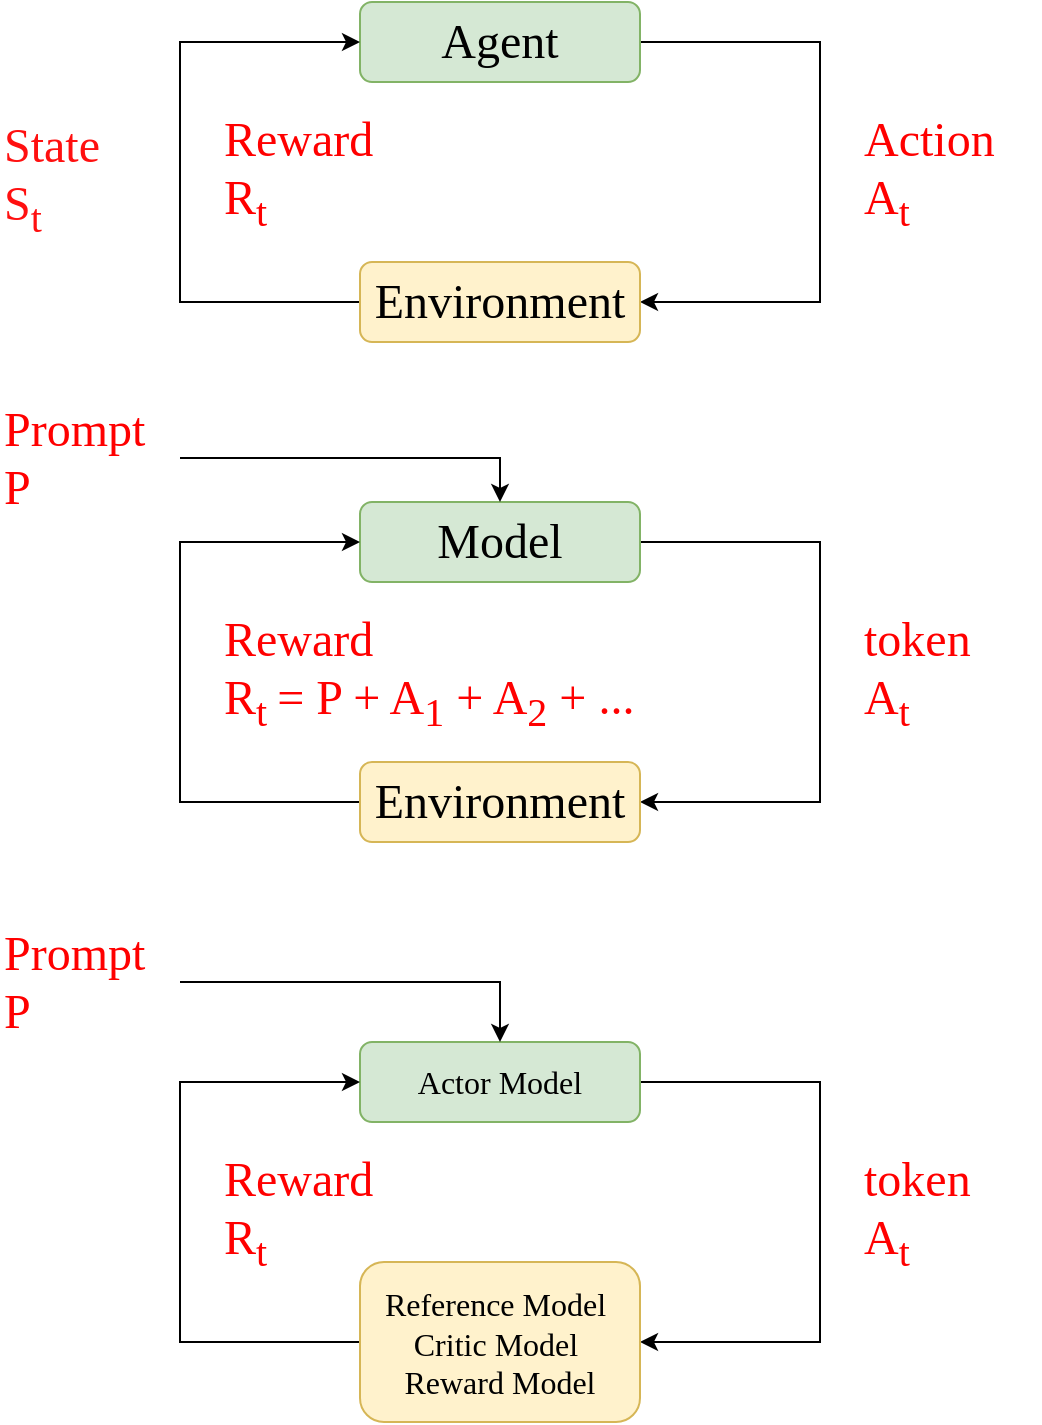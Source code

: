 <mxfile version="26.1.1">
  <diagram name="第 1 页" id="-rUXXW9XF5djDwQ3XCN8">
    <mxGraphModel dx="946" dy="567" grid="1" gridSize="10" guides="1" tooltips="1" connect="1" arrows="1" fold="1" page="1" pageScale="1" pageWidth="470" pageHeight="615" math="0" shadow="0">
      <root>
        <mxCell id="0" />
        <mxCell id="1" parent="0" />
        <mxCell id="0-E5PwIrOtXZtg4aEPQQ-5" style="edgeStyle=orthogonalEdgeStyle;rounded=0;orthogonalLoop=1;jettySize=auto;html=1;exitX=1;exitY=0.5;exitDx=0;exitDy=0;entryX=1;entryY=0.5;entryDx=0;entryDy=0;" edge="1" parent="1" source="0-E5PwIrOtXZtg4aEPQQ-1" target="0-E5PwIrOtXZtg4aEPQQ-2">
          <mxGeometry relative="1" as="geometry">
            <Array as="points">
              <mxPoint x="630" y="100" />
              <mxPoint x="630" y="230" />
            </Array>
          </mxGeometry>
        </mxCell>
        <mxCell id="0-E5PwIrOtXZtg4aEPQQ-1" value="&lt;font style=&quot;font-size: 24px;&quot; face=&quot;Times New Roman&quot;&gt;Agent&lt;/font&gt;" style="rounded=1;whiteSpace=wrap;html=1;fillColor=#d5e8d4;strokeColor=#82b366;" vertex="1" parent="1">
          <mxGeometry x="400" y="80" width="140" height="40" as="geometry" />
        </mxCell>
        <mxCell id="0-E5PwIrOtXZtg4aEPQQ-4" style="edgeStyle=orthogonalEdgeStyle;rounded=0;orthogonalLoop=1;jettySize=auto;html=1;exitX=0;exitY=0.5;exitDx=0;exitDy=0;entryX=0;entryY=0.5;entryDx=0;entryDy=0;" edge="1" parent="1" source="0-E5PwIrOtXZtg4aEPQQ-2" target="0-E5PwIrOtXZtg4aEPQQ-1">
          <mxGeometry relative="1" as="geometry">
            <Array as="points">
              <mxPoint x="310" y="230" />
              <mxPoint x="310" y="100" />
            </Array>
          </mxGeometry>
        </mxCell>
        <mxCell id="0-E5PwIrOtXZtg4aEPQQ-2" value="&lt;font style=&quot;font-size: 24px;&quot; face=&quot;Times New Roman&quot;&gt;Environment&lt;/font&gt;" style="rounded=1;whiteSpace=wrap;html=1;fillColor=#fff2cc;strokeColor=#d6b656;" vertex="1" parent="1">
          <mxGeometry x="400" y="210" width="140" height="40" as="geometry" />
        </mxCell>
        <mxCell id="0-E5PwIrOtXZtg4aEPQQ-7" value="&lt;font style=&quot;font-size: 24px;&quot; face=&quot;Times New Roman&quot;&gt;Action&lt;/font&gt;&lt;div&gt;&lt;font style=&quot;font-size: 24px;&quot; face=&quot;Times New Roman&quot;&gt;A&lt;sub&gt;t&lt;/sub&gt;&lt;/font&gt;&lt;/div&gt;" style="text;html=1;align=left;verticalAlign=middle;whiteSpace=wrap;rounded=0;fontColor=light-dark(#ff0000, #ededed);" vertex="1" parent="1">
          <mxGeometry x="650" y="120" width="90" height="90" as="geometry" />
        </mxCell>
        <mxCell id="0-E5PwIrOtXZtg4aEPQQ-9" value="&lt;font style=&quot;font-size: 24px;&quot; face=&quot;Times New Roman&quot;&gt;Reward&lt;/font&gt;&lt;div&gt;&lt;font style=&quot;font-size: 24px;&quot; face=&quot;Times New Roman&quot;&gt;R&lt;sub&gt;t&lt;/sub&gt;&lt;/font&gt;&lt;/div&gt;" style="text;html=1;align=left;verticalAlign=middle;whiteSpace=wrap;rounded=0;fontColor=light-dark(#ff0000, #ededed);" vertex="1" parent="1">
          <mxGeometry x="330" y="122.5" width="90" height="85" as="geometry" />
        </mxCell>
        <mxCell id="0-E5PwIrOtXZtg4aEPQQ-10" value="&lt;font face=&quot;Times New Roman&quot;&gt;&lt;span style=&quot;font-size: 24px;&quot;&gt;State&lt;/span&gt;&lt;/font&gt;&lt;div&gt;&lt;font face=&quot;Times New Roman&quot;&gt;&lt;span style=&quot;font-size: 24px;&quot;&gt;S&lt;sub&gt;t&lt;/sub&gt;&lt;/span&gt;&lt;/font&gt;&lt;/div&gt;" style="text;html=1;align=left;verticalAlign=middle;whiteSpace=wrap;rounded=0;fontColor=#FF1010;" vertex="1" parent="1">
          <mxGeometry x="220" y="122.5" width="90" height="90" as="geometry" />
        </mxCell>
        <mxCell id="0-E5PwIrOtXZtg4aEPQQ-11" style="edgeStyle=orthogonalEdgeStyle;rounded=0;orthogonalLoop=1;jettySize=auto;html=1;exitX=1;exitY=0.5;exitDx=0;exitDy=0;entryX=1;entryY=0.5;entryDx=0;entryDy=0;" edge="1" parent="1" source="0-E5PwIrOtXZtg4aEPQQ-12" target="0-E5PwIrOtXZtg4aEPQQ-14">
          <mxGeometry relative="1" as="geometry">
            <Array as="points">
              <mxPoint x="630" y="350" />
              <mxPoint x="630" y="480" />
            </Array>
          </mxGeometry>
        </mxCell>
        <mxCell id="0-E5PwIrOtXZtg4aEPQQ-12" value="&lt;font style=&quot;font-size: 24px;&quot; face=&quot;Times New Roman&quot;&gt;Model&lt;/font&gt;" style="rounded=1;whiteSpace=wrap;html=1;fillColor=#d5e8d4;strokeColor=#82b366;" vertex="1" parent="1">
          <mxGeometry x="400" y="330" width="140" height="40" as="geometry" />
        </mxCell>
        <mxCell id="0-E5PwIrOtXZtg4aEPQQ-13" style="edgeStyle=orthogonalEdgeStyle;rounded=0;orthogonalLoop=1;jettySize=auto;html=1;exitX=0;exitY=0.5;exitDx=0;exitDy=0;entryX=0;entryY=0.5;entryDx=0;entryDy=0;" edge="1" parent="1" source="0-E5PwIrOtXZtg4aEPQQ-14" target="0-E5PwIrOtXZtg4aEPQQ-12">
          <mxGeometry relative="1" as="geometry">
            <Array as="points">
              <mxPoint x="310" y="480" />
              <mxPoint x="310" y="350" />
            </Array>
          </mxGeometry>
        </mxCell>
        <mxCell id="0-E5PwIrOtXZtg4aEPQQ-14" value="&lt;font style=&quot;font-size: 24px;&quot; face=&quot;Times New Roman&quot;&gt;Environment&lt;/font&gt;" style="rounded=1;whiteSpace=wrap;html=1;fillColor=#fff2cc;strokeColor=#d6b656;" vertex="1" parent="1">
          <mxGeometry x="400" y="460" width="140" height="40" as="geometry" />
        </mxCell>
        <mxCell id="0-E5PwIrOtXZtg4aEPQQ-15" value="&lt;font face=&quot;Times New Roman&quot; style=&quot;font-size: 24px; color: light-dark(rgb(255, 0, 0), rgb(237, 237, 237));&quot;&gt;token&lt;/font&gt;&lt;div&gt;&lt;font face=&quot;Times New Roman&quot; style=&quot;font-size: 24px; color: light-dark(rgb(255, 0, 0), rgb(237, 237, 237));&quot;&gt;A&lt;sub&gt;t&lt;/sub&gt;&lt;/font&gt;&lt;/div&gt;" style="text;html=1;align=left;verticalAlign=middle;whiteSpace=wrap;rounded=0;" vertex="1" parent="1">
          <mxGeometry x="650" y="370" width="90" height="90" as="geometry" />
        </mxCell>
        <mxCell id="0-E5PwIrOtXZtg4aEPQQ-16" value="&lt;font style=&quot;font-size: 24px;&quot; face=&quot;Times New Roman&quot;&gt;Reward&lt;/font&gt;&lt;div&gt;&lt;font style=&quot;font-size: 24px;&quot; face=&quot;Times New Roman&quot;&gt;R&lt;sub&gt;t&amp;nbsp;&lt;/sub&gt;= P + A&lt;sub&gt;1&lt;/sub&gt; + A&lt;sub&gt;2&lt;/sub&gt; + ...&lt;/font&gt;&lt;/div&gt;" style="text;html=1;align=left;verticalAlign=middle;whiteSpace=wrap;rounded=0;fontColor=light-dark(#ff0000, #ededed);" vertex="1" parent="1">
          <mxGeometry x="330" y="372.5" width="220" height="85" as="geometry" />
        </mxCell>
        <mxCell id="0-E5PwIrOtXZtg4aEPQQ-25" style="edgeStyle=orthogonalEdgeStyle;rounded=0;orthogonalLoop=1;jettySize=auto;html=1;exitX=1;exitY=0.5;exitDx=0;exitDy=0;entryX=0.5;entryY=0;entryDx=0;entryDy=0;" edge="1" parent="1" source="0-E5PwIrOtXZtg4aEPQQ-17" target="0-E5PwIrOtXZtg4aEPQQ-12">
          <mxGeometry relative="1" as="geometry" />
        </mxCell>
        <mxCell id="0-E5PwIrOtXZtg4aEPQQ-17" value="&lt;font face=&quot;Times New Roman&quot;&gt;&lt;span style=&quot;font-size: 24px;&quot;&gt;Prompt P&lt;/span&gt;&lt;/font&gt;" style="text;html=1;align=left;verticalAlign=middle;whiteSpace=wrap;rounded=0;fontColor=light-dark(#ff0000, #ededed);" vertex="1" parent="1">
          <mxGeometry x="220" y="278" width="90" height="60" as="geometry" />
        </mxCell>
        <mxCell id="0-E5PwIrOtXZtg4aEPQQ-18" style="edgeStyle=orthogonalEdgeStyle;rounded=0;orthogonalLoop=1;jettySize=auto;html=1;exitX=1;exitY=0.5;exitDx=0;exitDy=0;entryX=1;entryY=0.5;entryDx=0;entryDy=0;" edge="1" parent="1" source="0-E5PwIrOtXZtg4aEPQQ-19" target="0-E5PwIrOtXZtg4aEPQQ-21">
          <mxGeometry relative="1" as="geometry">
            <Array as="points">
              <mxPoint x="630" y="620" />
              <mxPoint x="630" y="750" />
            </Array>
          </mxGeometry>
        </mxCell>
        <mxCell id="0-E5PwIrOtXZtg4aEPQQ-19" value="&lt;font style=&quot;font-size: 16px;&quot; face=&quot;Times New Roman&quot;&gt;Actor Model&lt;/font&gt;" style="rounded=1;whiteSpace=wrap;html=1;fillColor=#d5e8d4;strokeColor=#82b366;" vertex="1" parent="1">
          <mxGeometry x="400" y="600" width="140" height="40" as="geometry" />
        </mxCell>
        <mxCell id="0-E5PwIrOtXZtg4aEPQQ-20" style="edgeStyle=orthogonalEdgeStyle;rounded=0;orthogonalLoop=1;jettySize=auto;html=1;exitX=0;exitY=0.5;exitDx=0;exitDy=0;entryX=0;entryY=0.5;entryDx=0;entryDy=0;" edge="1" parent="1" source="0-E5PwIrOtXZtg4aEPQQ-21" target="0-E5PwIrOtXZtg4aEPQQ-19">
          <mxGeometry relative="1" as="geometry">
            <Array as="points">
              <mxPoint x="310" y="750" />
              <mxPoint x="310" y="620" />
            </Array>
          </mxGeometry>
        </mxCell>
        <mxCell id="0-E5PwIrOtXZtg4aEPQQ-21" value="&lt;font style=&quot;font-size: 16px;&quot; face=&quot;Times New Roman&quot;&gt;Reference Model&lt;/font&gt;&lt;font style=&quot;font-size: 18px;&quot; face=&quot;Times New Roman&quot;&gt;&amp;nbsp;&lt;/font&gt;&lt;div&gt;&lt;font size=&quot;3&quot; face=&quot;Times New Roman&quot;&gt;Critic Model&amp;nbsp;&lt;/font&gt;&lt;/div&gt;&lt;div&gt;&lt;font size=&quot;3&quot; face=&quot;Times New Roman&quot;&gt;Reward Model&lt;/font&gt;&lt;/div&gt;" style="rounded=1;whiteSpace=wrap;html=1;fillColor=#fff2cc;strokeColor=#d6b656;" vertex="1" parent="1">
          <mxGeometry x="400" y="710" width="140" height="80" as="geometry" />
        </mxCell>
        <mxCell id="0-E5PwIrOtXZtg4aEPQQ-22" value="&lt;font face=&quot;Times New Roman&quot; style=&quot;font-size: 24px; color: light-dark(rgb(255, 0, 0), rgb(237, 237, 237));&quot;&gt;token&lt;/font&gt;&lt;div&gt;&lt;font face=&quot;Times New Roman&quot; style=&quot;font-size: 24px; color: light-dark(rgb(255, 0, 0), rgb(237, 237, 237));&quot;&gt;A&lt;sub&gt;t&lt;/sub&gt;&lt;/font&gt;&lt;/div&gt;" style="text;html=1;align=left;verticalAlign=middle;whiteSpace=wrap;rounded=0;" vertex="1" parent="1">
          <mxGeometry x="650" y="640" width="90" height="90" as="geometry" />
        </mxCell>
        <mxCell id="0-E5PwIrOtXZtg4aEPQQ-23" value="&lt;font style=&quot;font-size: 24px;&quot; face=&quot;Times New Roman&quot;&gt;Reward&lt;/font&gt;&lt;div&gt;&lt;font style=&quot;font-size: 24px;&quot; face=&quot;Times New Roman&quot;&gt;R&lt;sub&gt;t&lt;/sub&gt;&lt;/font&gt;&lt;/div&gt;" style="text;html=1;align=left;verticalAlign=middle;whiteSpace=wrap;rounded=0;fontColor=light-dark(#ff0000, #ededed);" vertex="1" parent="1">
          <mxGeometry x="330" y="642.5" width="90" height="85" as="geometry" />
        </mxCell>
        <mxCell id="0-E5PwIrOtXZtg4aEPQQ-26" style="edgeStyle=orthogonalEdgeStyle;rounded=0;orthogonalLoop=1;jettySize=auto;html=1;exitX=1;exitY=0.5;exitDx=0;exitDy=0;entryX=0.5;entryY=0;entryDx=0;entryDy=0;" edge="1" parent="1" source="0-E5PwIrOtXZtg4aEPQQ-24" target="0-E5PwIrOtXZtg4aEPQQ-19">
          <mxGeometry relative="1" as="geometry" />
        </mxCell>
        <mxCell id="0-E5PwIrOtXZtg4aEPQQ-24" value="&lt;font face=&quot;Times New Roman&quot;&gt;&lt;span style=&quot;font-size: 24px;&quot;&gt;Prompt&lt;/span&gt;&lt;/font&gt;&lt;div&gt;&lt;font face=&quot;Times New Roman&quot;&gt;&lt;span style=&quot;font-size: 24px;&quot;&gt;P&lt;/span&gt;&lt;/font&gt;&lt;/div&gt;" style="text;html=1;align=left;verticalAlign=middle;whiteSpace=wrap;rounded=0;fontColor=light-dark(#ff0000, #ededed);" vertex="1" parent="1">
          <mxGeometry x="220" y="540" width="90" height="60" as="geometry" />
        </mxCell>
      </root>
    </mxGraphModel>
  </diagram>
</mxfile>

